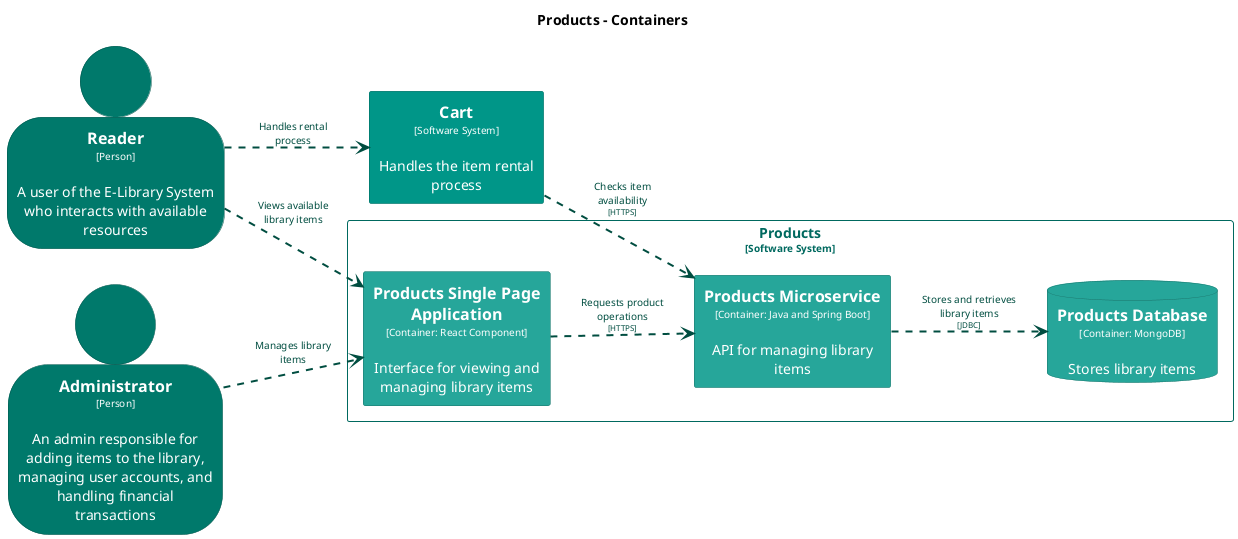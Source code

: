 @startuml
set separator none
title Products - Containers

left to right direction

skinparam {
  arrowFontSize 10
  defaultTextAlignment center
  wrapWidth 200
  maxMessageSize 100
}

hide stereotype

skinparam person<<Administrator>> {
  BackgroundColor #00796b
  FontColor #ffffff
  BorderColor #00544a
  shadowing false
}
skinparam rectangle<<Cart>> {
  BackgroundColor #009688
  FontColor #ffffff
  BorderColor #00695f
  shadowing false
}
skinparam database<<Products.ProductsDatabase>> {
  BackgroundColor #26a69a
  FontColor #ffffff
  BorderColor #1a746b
  shadowing false
}
skinparam rectangle<<Products.ProductsMicroservice>> {
  BackgroundColor #26a69a
  FontColor #ffffff
  BorderColor #1a746b
  shadowing false
}
skinparam rectangle<<Products.ProductsSinglePageApplication>> {
  BackgroundColor #26a69a
  FontColor #ffffff
  BorderColor #1a746b
  shadowing false
}
skinparam person<<Reader>> {
  BackgroundColor #00796b
  FontColor #ffffff
  BorderColor #00544a
  shadowing false
}
skinparam rectangle<<Products>> {
  BorderColor #00695f
  FontColor #00695f
  shadowing false
}

person "==Reader\n<size:10>[Person]</size>\n\nA user of the E-Library System who interacts with available resources" <<Reader>> as Reader
person "==Administrator\n<size:10>[Person]</size>\n\nAn admin responsible for adding items to the library, managing user accounts, and handling financial transactions" <<Administrator>> as Administrator
rectangle "==Cart\n<size:10>[Software System]</size>\n\nHandles the item rental process" <<Cart>> as Cart

rectangle "Products\n<size:10>[Software System]</size>" <<Products>> {
  rectangle "==Products Single Page Application\n<size:10>[Container: React Component]</size>\n\nInterface for viewing and managing library items" <<Products.ProductsSinglePageApplication>> as Products.ProductsSinglePageApplication
  rectangle "==Products Microservice\n<size:10>[Container: Java and Spring Boot]</size>\n\nAPI for managing library items" <<Products.ProductsMicroservice>> as Products.ProductsMicroservice
  database "==Products Database\n<size:10>[Container: MongoDB]</size>\n\nStores library items" <<Products.ProductsDatabase>> as Products.ProductsDatabase
}

Reader .[#004d40,thickness=2].> Cart : "<color:#004d40>Handles rental process"
Reader .[#004d40,thickness=2].> Products.ProductsSinglePageApplication : "<color:#004d40>Views available library items"
Administrator .[#004d40,thickness=2].> Products.ProductsSinglePageApplication : "<color:#004d40>Manages library items"
Products.ProductsSinglePageApplication .[#004d40,thickness=2].> Products.ProductsMicroservice : "<color:#004d40>Requests product operations\n<color:#004d40><size:8>[HTTPS]</size>"
Products.ProductsMicroservice .[#004d40,thickness=2].> Products.ProductsDatabase : "<color:#004d40>Stores and retrieves library items\n<color:#004d40><size:8>[JDBC]</size>"
Cart .[#004d40,thickness=2].> Products.ProductsMicroservice : "<color:#004d40>Checks item availability\n<color:#004d40><size:8>[HTTPS]</size>"
@enduml